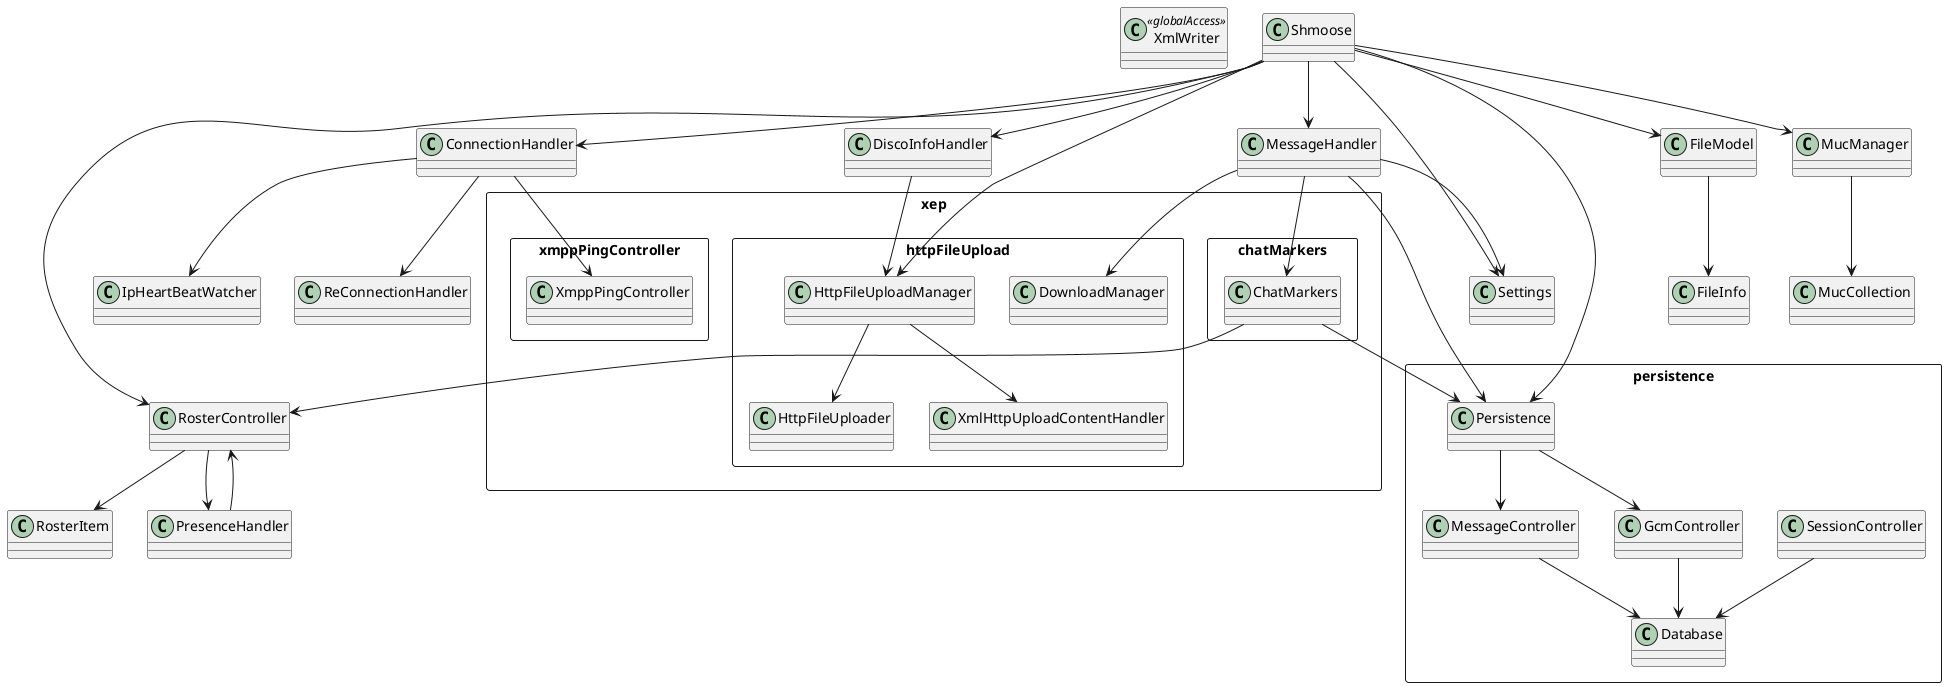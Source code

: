 @startuml

package persistence <<Rectangle>>{
	class Database
	class GcmController
	class MessageController
	class Persistence
	class SessionController
}

package xep <<Rectangle>> {
	package chatMarkers <<Rectangle>> {
		class ChatMarkers
	}

	package httpFileUpload <<Rectangle>> {
		class DownloadManager
		class HttpFileUploader
		class HttpFileUploadManager
		class XmlHttpUploadContentHandler
	}

	package xmppPingController <<Rectangle>> {
		class XmppPingController
	}
}

class XmlWriter << globalAccess >>

ChatMarkers --> RosterController
ChatMarkers --> Persistence
ConnectionHandler --> ReConnectionHandler
ConnectionHandler --> IpHeartBeatWatcher
ConnectionHandler --> XmppPingController
DiscoInfoHandler --> HttpFileUploadManager
FileModel --> FileInfo
GcmController --> Database
HttpFileUploadManager --> XmlHttpUploadContentHandler
HttpFileUploadManager --> HttpFileUploader
MessageController --> Database
MessageHandler --> Persistence
MessageHandler --> DownloadManager
MessageHandler --> Settings
MessageHandler --> ChatMarkers
MucManager --> MucCollection
Persistence --> GcmController
Persistence --> MessageController
PresenceHandler --> RosterController
RosterController --> PresenceHandler
RosterController --> RosterItem
SessionController --> Database
Shmoose --> Persistence
Shmoose --> ConnectionHandler
Shmoose --> MessageHandler
Shmoose --> Settings
Shmoose --> RosterController
Shmoose --> HttpFileUploadManager
Shmoose --> DiscoInfoHandler
Shmoose --> MucManager
Shmoose --> FileModel
@enduml

